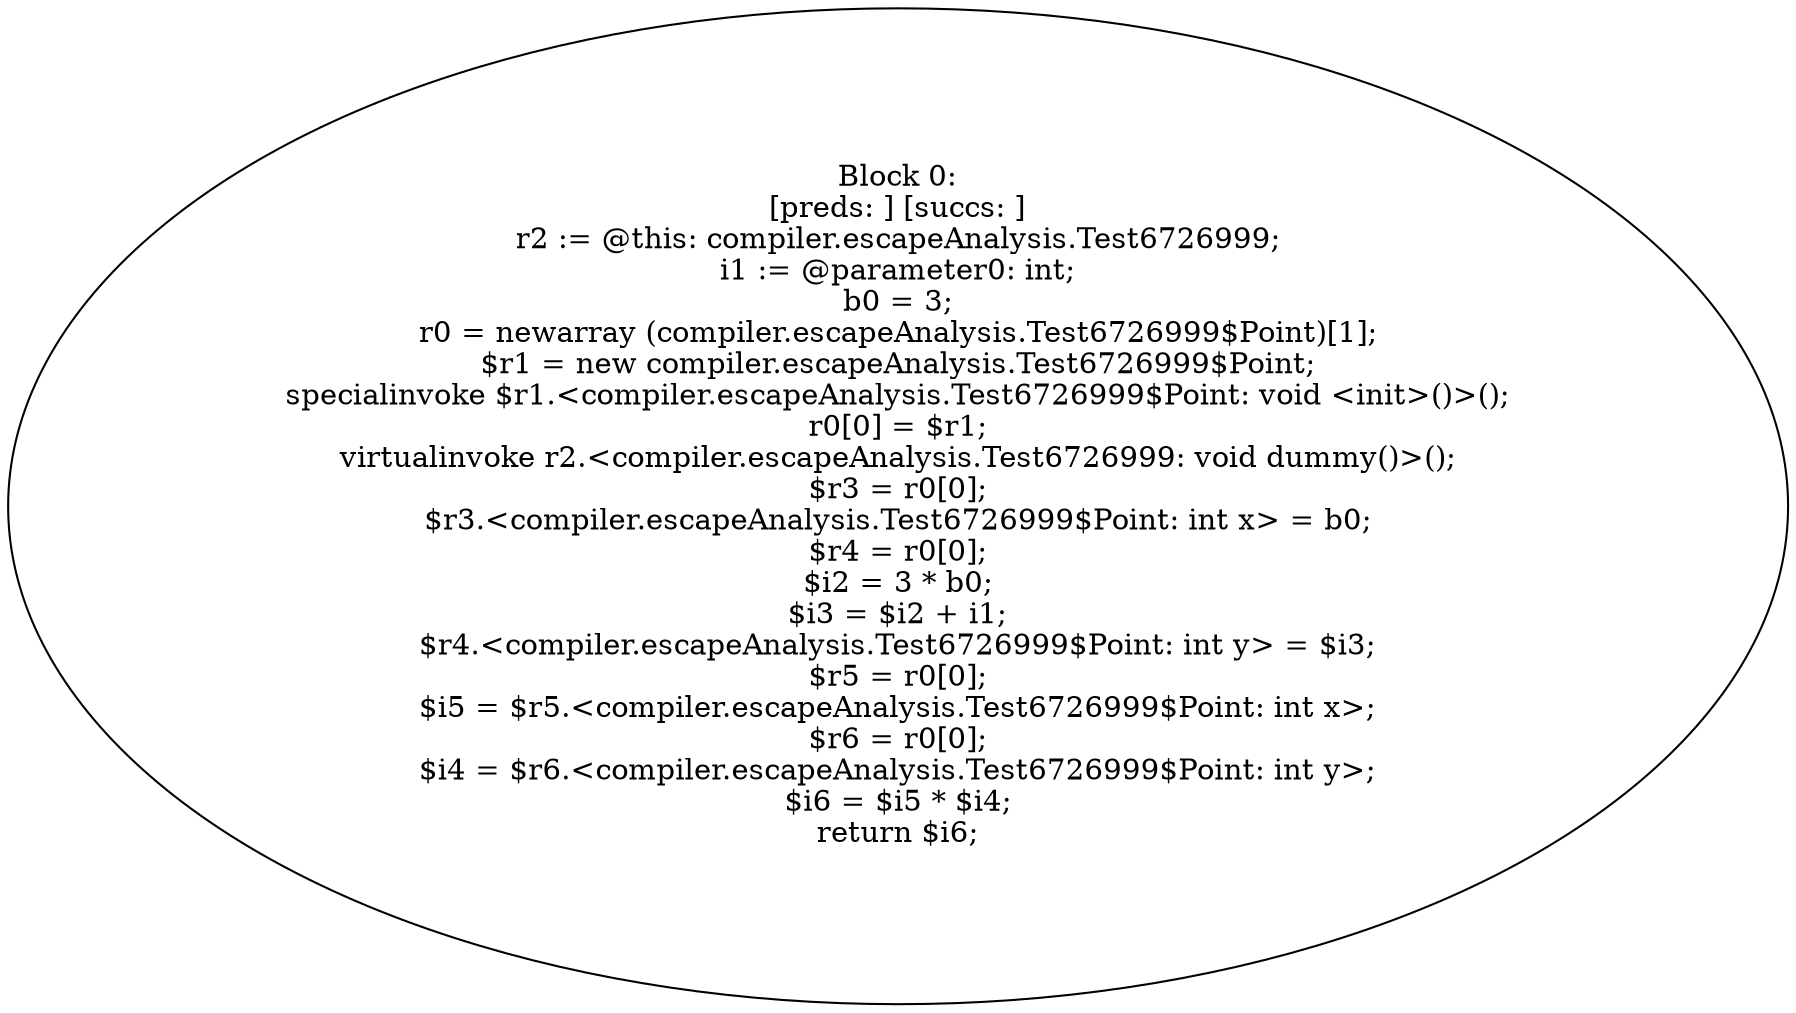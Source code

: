 digraph "unitGraph" {
    "Block 0:
[preds: ] [succs: ]
r2 := @this: compiler.escapeAnalysis.Test6726999;
i1 := @parameter0: int;
b0 = 3;
r0 = newarray (compiler.escapeAnalysis.Test6726999$Point)[1];
$r1 = new compiler.escapeAnalysis.Test6726999$Point;
specialinvoke $r1.<compiler.escapeAnalysis.Test6726999$Point: void <init>()>();
r0[0] = $r1;
virtualinvoke r2.<compiler.escapeAnalysis.Test6726999: void dummy()>();
$r3 = r0[0];
$r3.<compiler.escapeAnalysis.Test6726999$Point: int x> = b0;
$r4 = r0[0];
$i2 = 3 * b0;
$i3 = $i2 + i1;
$r4.<compiler.escapeAnalysis.Test6726999$Point: int y> = $i3;
$r5 = r0[0];
$i5 = $r5.<compiler.escapeAnalysis.Test6726999$Point: int x>;
$r6 = r0[0];
$i4 = $r6.<compiler.escapeAnalysis.Test6726999$Point: int y>;
$i6 = $i5 * $i4;
return $i6;
"
}
